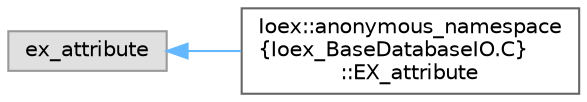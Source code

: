 digraph "Graphical Class Hierarchy"
{
 // INTERACTIVE_SVG=YES
 // LATEX_PDF_SIZE
  bgcolor="transparent";
  edge [fontname=Helvetica,fontsize=10,labelfontname=Helvetica,labelfontsize=10];
  node [fontname=Helvetica,fontsize=10,shape=box,height=0.2,width=0.4];
  rankdir="LR";
  Node0 [id="Node000000",label="ex_attribute",height=0.2,width=0.4,color="grey60", fillcolor="#E0E0E0", style="filled",tooltip=" "];
  Node0 -> Node1 [id="edge20_Node000000_Node000001",dir="back",color="steelblue1",style="solid",tooltip=" "];
  Node1 [id="Node000001",label="Ioex::anonymous_namespace\l\{Ioex_BaseDatabaseIO.C\}\l::EX_attribute",height=0.2,width=0.4,color="grey40", fillcolor="white", style="filled",URL="$classIoex_1_1anonymous__namespace_02Ioex__BaseDatabaseIO_8C_03_1_1EX__attribute.html",tooltip=" "];
}
